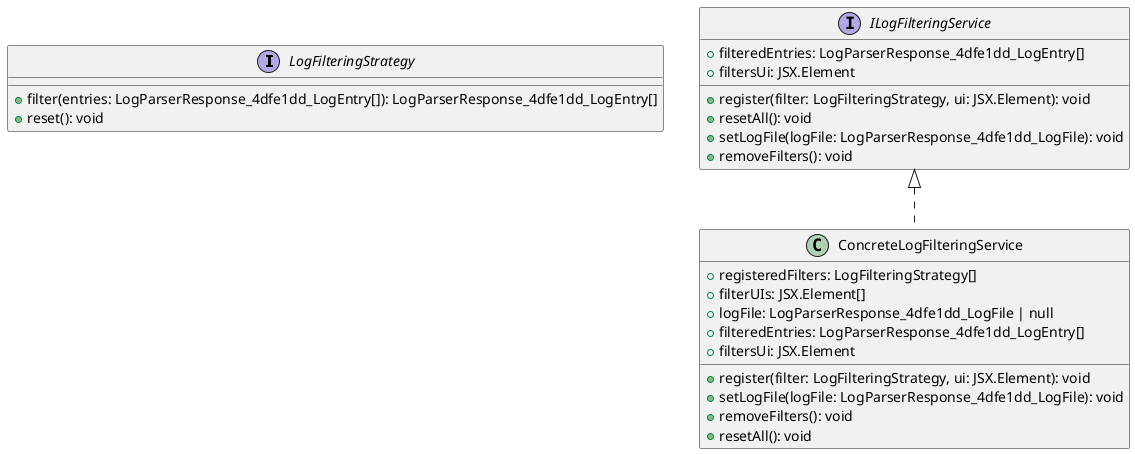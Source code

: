 @startuml
interface LogFilteringStrategy {
    +filter(entries: LogParserResponse_4dfe1dd_LogEntry[]): LogParserResponse_4dfe1dd_LogEntry[]
    +reset(): void
}
interface ILogFilteringService {
    +register(filter: LogFilteringStrategy, ui: JSX.Element): void
    +filteredEntries: LogParserResponse_4dfe1dd_LogEntry[]
    +resetAll(): void
    +setLogFile(logFile: LogParserResponse_4dfe1dd_LogFile): void
    +removeFilters(): void
    +filtersUi: JSX.Element
}
class ConcreteLogFilteringService implements ILogFilteringService {
    +registeredFilters: LogFilteringStrategy[]
    +filterUIs: JSX.Element[]
    +logFile: LogParserResponse_4dfe1dd_LogFile | null
    +register(filter: LogFilteringStrategy, ui: JSX.Element): void
    +filteredEntries: LogParserResponse_4dfe1dd_LogEntry[]
    +setLogFile(logFile: LogParserResponse_4dfe1dd_LogFile): void
    +removeFilters(): void
    +resetAll(): void
    +filtersUi: JSX.Element
}
@enduml
